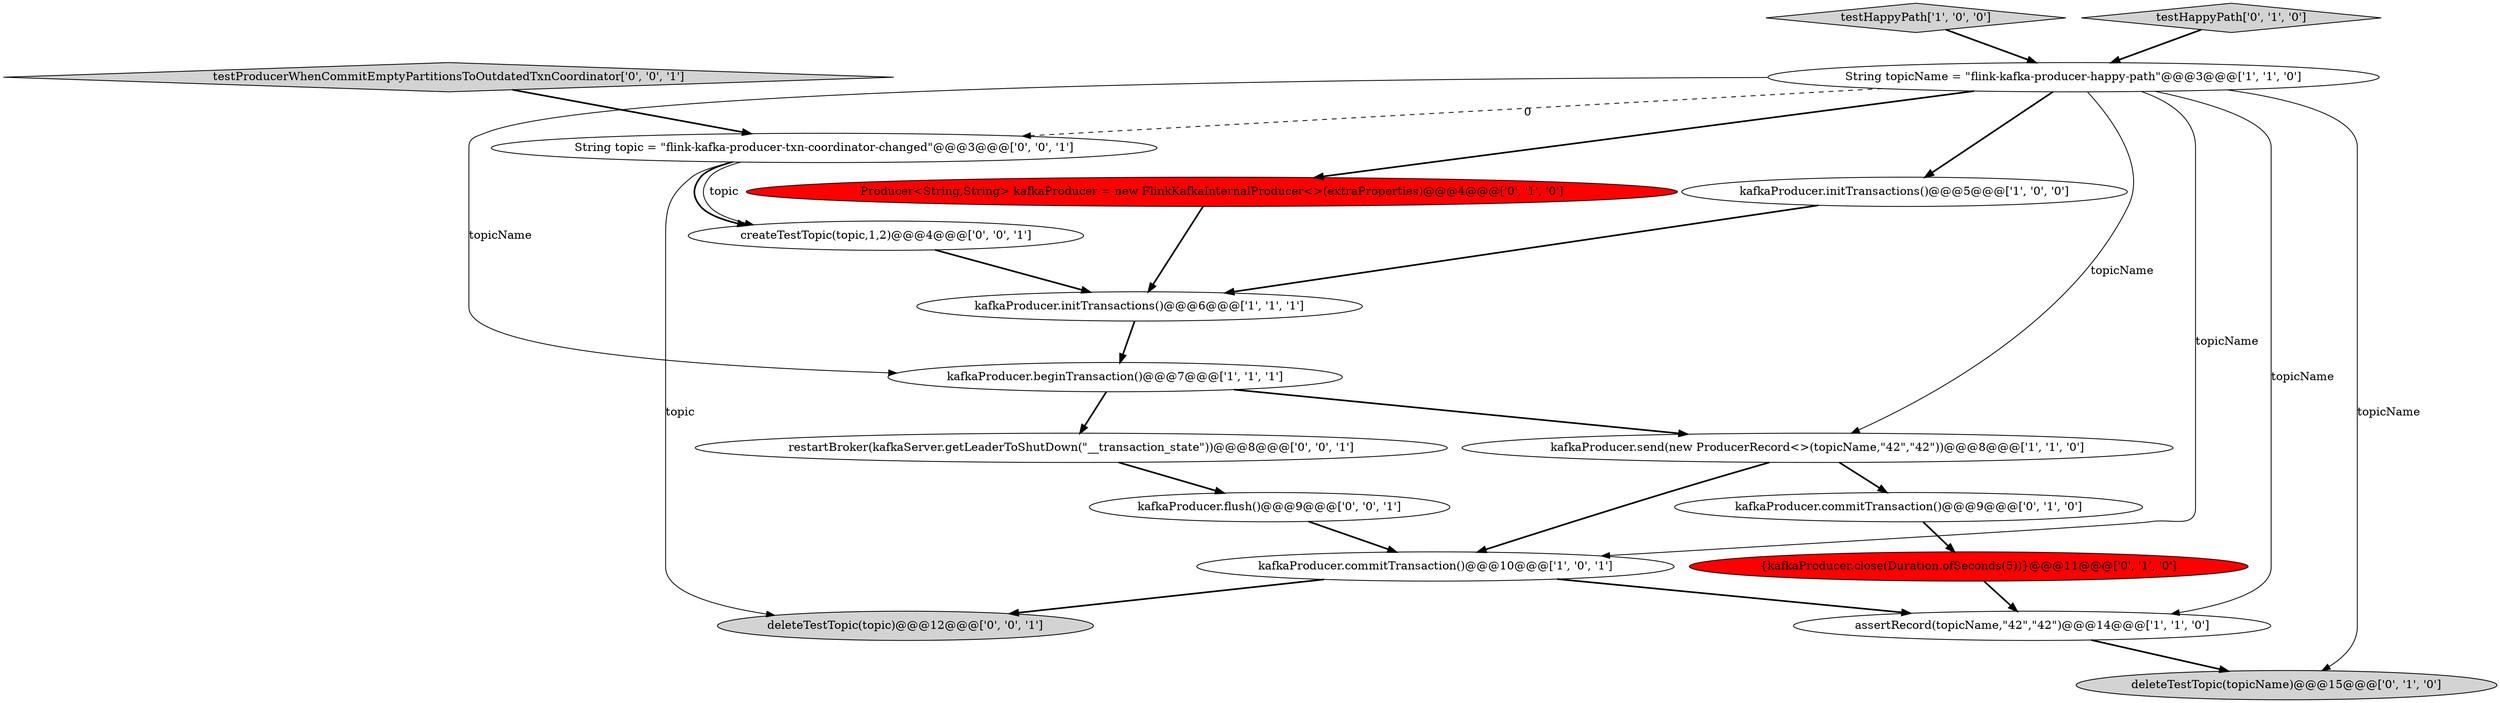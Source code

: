 digraph {
9 [style = filled, label = "deleteTestTopic(topicName)@@@15@@@['0', '1', '0']", fillcolor = lightgray, shape = ellipse image = "AAA0AAABBB2BBB"];
6 [style = filled, label = "testHappyPath['1', '0', '0']", fillcolor = lightgray, shape = diamond image = "AAA0AAABBB1BBB"];
15 [style = filled, label = "kafkaProducer.flush()@@@9@@@['0', '0', '1']", fillcolor = white, shape = ellipse image = "AAA0AAABBB3BBB"];
3 [style = filled, label = "kafkaProducer.commitTransaction()@@@10@@@['1', '0', '1']", fillcolor = white, shape = ellipse image = "AAA0AAABBB1BBB"];
12 [style = filled, label = "{kafkaProducer.close(Duration.ofSeconds(5))}@@@11@@@['0', '1', '0']", fillcolor = red, shape = ellipse image = "AAA1AAABBB2BBB"];
18 [style = filled, label = "createTestTopic(topic,1,2)@@@4@@@['0', '0', '1']", fillcolor = white, shape = ellipse image = "AAA0AAABBB3BBB"];
0 [style = filled, label = "kafkaProducer.beginTransaction()@@@7@@@['1', '1', '1']", fillcolor = white, shape = ellipse image = "AAA0AAABBB1BBB"];
11 [style = filled, label = "testHappyPath['0', '1', '0']", fillcolor = lightgray, shape = diamond image = "AAA0AAABBB2BBB"];
16 [style = filled, label = "testProducerWhenCommitEmptyPartitionsToOutdatedTxnCoordinator['0', '0', '1']", fillcolor = lightgray, shape = diamond image = "AAA0AAABBB3BBB"];
7 [style = filled, label = "String topicName = \"flink-kafka-producer-happy-path\"@@@3@@@['1', '1', '0']", fillcolor = white, shape = ellipse image = "AAA0AAABBB1BBB"];
13 [style = filled, label = "restartBroker(kafkaServer.getLeaderToShutDown(\"__transaction_state\"))@@@8@@@['0', '0', '1']", fillcolor = white, shape = ellipse image = "AAA0AAABBB3BBB"];
5 [style = filled, label = "kafkaProducer.send(new ProducerRecord<>(topicName,\"42\",\"42\"))@@@8@@@['1', '1', '0']", fillcolor = white, shape = ellipse image = "AAA0AAABBB1BBB"];
2 [style = filled, label = "kafkaProducer.initTransactions()@@@5@@@['1', '0', '0']", fillcolor = white, shape = ellipse image = "AAA0AAABBB1BBB"];
10 [style = filled, label = "Producer<String,String> kafkaProducer = new FlinkKafkaInternalProducer<>(extraProperties)@@@4@@@['0', '1', '0']", fillcolor = red, shape = ellipse image = "AAA1AAABBB2BBB"];
1 [style = filled, label = "kafkaProducer.initTransactions()@@@6@@@['1', '1', '1']", fillcolor = white, shape = ellipse image = "AAA0AAABBB1BBB"];
14 [style = filled, label = "deleteTestTopic(topic)@@@12@@@['0', '0', '1']", fillcolor = lightgray, shape = ellipse image = "AAA0AAABBB3BBB"];
8 [style = filled, label = "kafkaProducer.commitTransaction()@@@9@@@['0', '1', '0']", fillcolor = white, shape = ellipse image = "AAA0AAABBB2BBB"];
17 [style = filled, label = "String topic = \"flink-kafka-producer-txn-coordinator-changed\"@@@3@@@['0', '0', '1']", fillcolor = white, shape = ellipse image = "AAA0AAABBB3BBB"];
4 [style = filled, label = "assertRecord(topicName,\"42\",\"42\")@@@14@@@['1', '1', '0']", fillcolor = white, shape = ellipse image = "AAA0AAABBB1BBB"];
5->3 [style = bold, label=""];
4->9 [style = bold, label=""];
5->8 [style = bold, label=""];
0->13 [style = bold, label=""];
7->10 [style = bold, label=""];
7->17 [style = dashed, label="0"];
2->1 [style = bold, label=""];
3->14 [style = bold, label=""];
7->3 [style = solid, label="topicName"];
1->0 [style = bold, label=""];
16->17 [style = bold, label=""];
15->3 [style = bold, label=""];
3->4 [style = bold, label=""];
17->18 [style = solid, label="topic"];
17->14 [style = solid, label="topic"];
7->4 [style = solid, label="topicName"];
7->5 [style = solid, label="topicName"];
12->4 [style = bold, label=""];
18->1 [style = bold, label=""];
7->0 [style = solid, label="topicName"];
7->2 [style = bold, label=""];
11->7 [style = bold, label=""];
13->15 [style = bold, label=""];
6->7 [style = bold, label=""];
10->1 [style = bold, label=""];
7->9 [style = solid, label="topicName"];
8->12 [style = bold, label=""];
17->18 [style = bold, label=""];
0->5 [style = bold, label=""];
}

